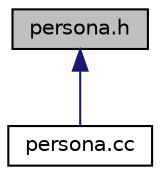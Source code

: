 digraph "persona.h"
{
 // LATEX_PDF_SIZE
  edge [fontname="Helvetica",fontsize="10",labelfontname="Helvetica",labelfontsize="10"];
  node [fontname="Helvetica",fontsize="10",shape=record];
  Node1 [label="persona.h",height=0.2,width=0.4,color="black", fillcolor="grey75", style="filled", fontcolor="black",tooltip="La clase persona representa la entidad persona."];
  Node1 -> Node2 [dir="back",color="midnightblue",fontsize="10",style="solid",fontname="Helvetica"];
  Node2 [label="persona.cc",height=0.2,width=0.4,color="black", fillcolor="white", style="filled",URL="$persona_8cc.html",tooltip="Cuerpo de los métodos de la clase persona."];
}
